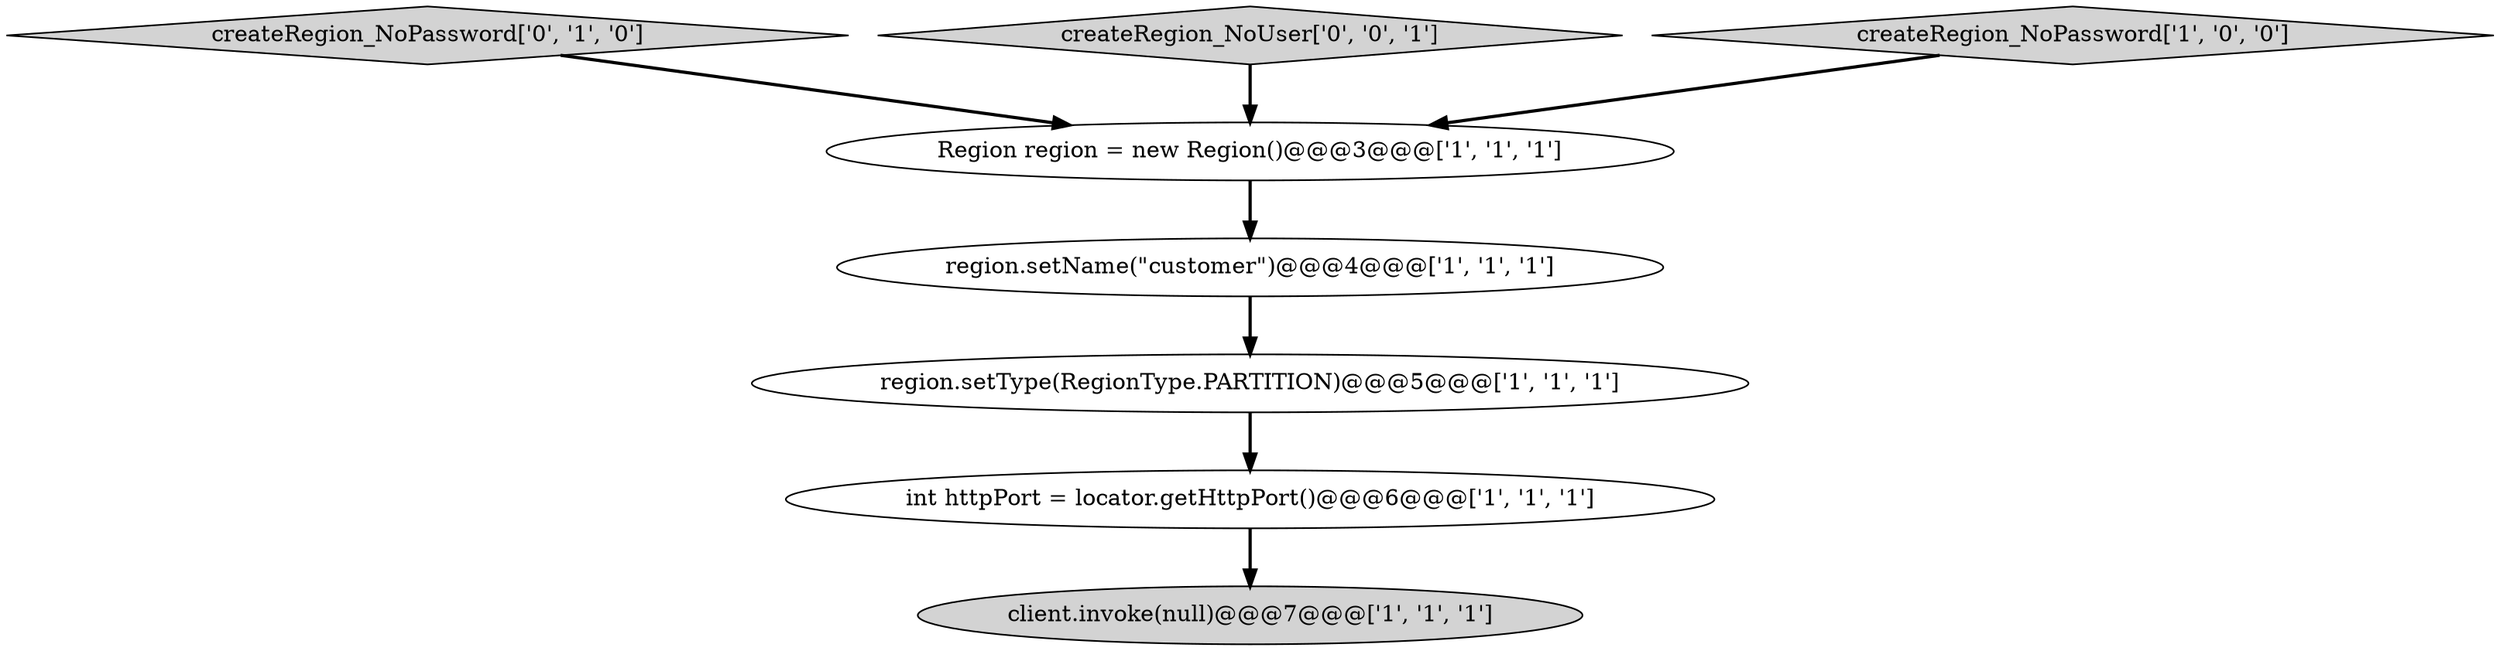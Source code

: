digraph {
0 [style = filled, label = "Region region = new Region()@@@3@@@['1', '1', '1']", fillcolor = white, shape = ellipse image = "AAA0AAABBB1BBB"];
3 [style = filled, label = "region.setType(RegionType.PARTITION)@@@5@@@['1', '1', '1']", fillcolor = white, shape = ellipse image = "AAA0AAABBB1BBB"];
6 [style = filled, label = "createRegion_NoPassword['0', '1', '0']", fillcolor = lightgray, shape = diamond image = "AAA0AAABBB2BBB"];
2 [style = filled, label = "int httpPort = locator.getHttpPort()@@@6@@@['1', '1', '1']", fillcolor = white, shape = ellipse image = "AAA0AAABBB1BBB"];
7 [style = filled, label = "createRegion_NoUser['0', '0', '1']", fillcolor = lightgray, shape = diamond image = "AAA0AAABBB3BBB"];
5 [style = filled, label = "client.invoke(null)@@@7@@@['1', '1', '1']", fillcolor = lightgray, shape = ellipse image = "AAA0AAABBB1BBB"];
4 [style = filled, label = "region.setName(\"customer\")@@@4@@@['1', '1', '1']", fillcolor = white, shape = ellipse image = "AAA0AAABBB1BBB"];
1 [style = filled, label = "createRegion_NoPassword['1', '0', '0']", fillcolor = lightgray, shape = diamond image = "AAA0AAABBB1BBB"];
6->0 [style = bold, label=""];
0->4 [style = bold, label=""];
4->3 [style = bold, label=""];
7->0 [style = bold, label=""];
3->2 [style = bold, label=""];
2->5 [style = bold, label=""];
1->0 [style = bold, label=""];
}
